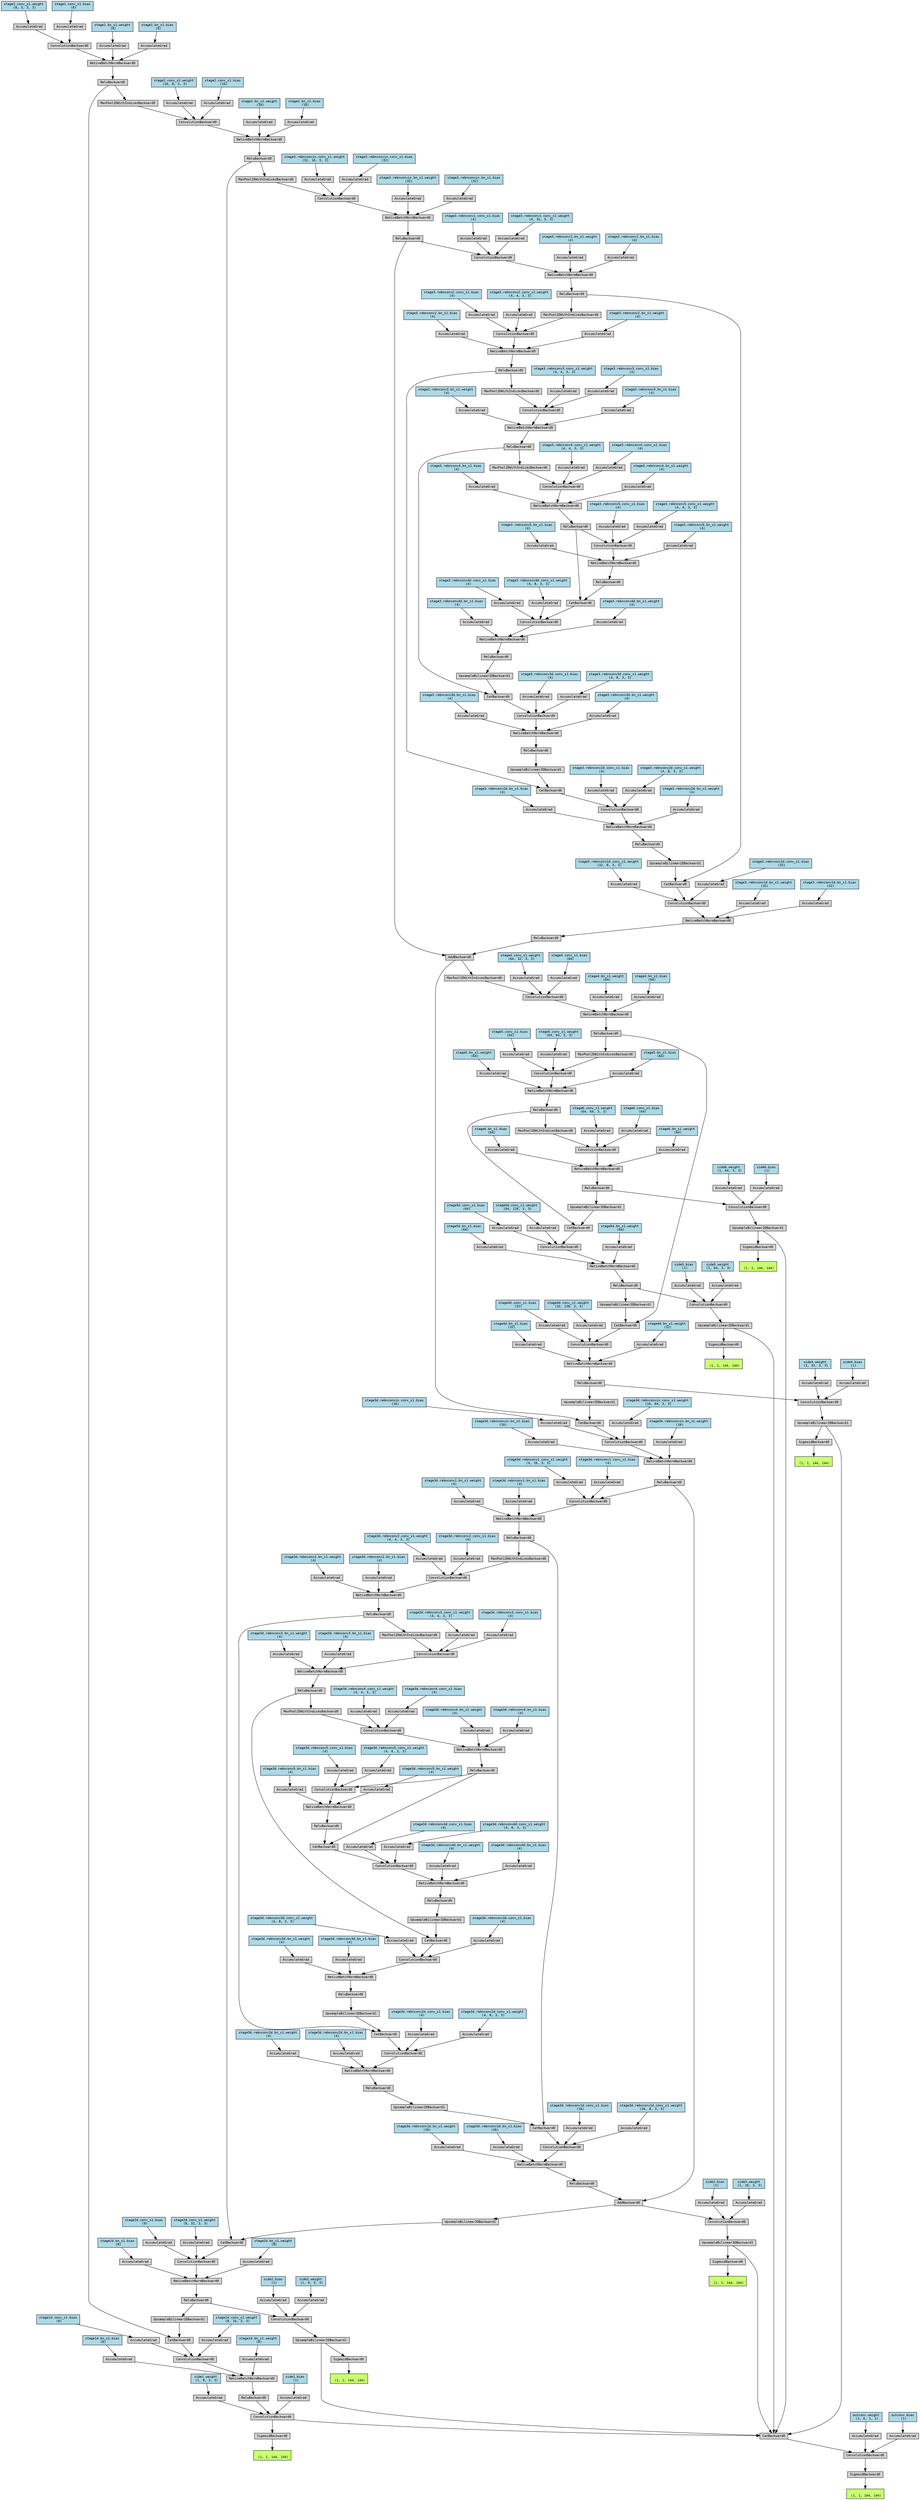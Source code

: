 digraph {
	graph [size="126.14999999999999,126.14999999999999"]
	node [align=left fontname=monospace fontsize=10 height=0.2 ranksep=0.1 shape=box style=filled]
	2199468539240 [label="
 (1, 1, 144, 144)" fillcolor=darkolivegreen1]
	2199467843992 [label=SigmoidBackward0]
	2199469041760 -> 2199467843992
	2199469041760 [label=ConvolutionBackward0]
	2199469042544 -> 2199469041760
	2199469042544 [label=CatBackward0]
	2199469043608 -> 2199469042544
	2199469043608 [label=ConvolutionBackward0]
	2199468603320 -> 2199469043608
	2199468603320 [label=ReluBackward0]
	2199468471800 -> 2199468603320
	2199468471800 [label=NativeBatchNormBackward0]
	2199468482344 -> 2199468471800
	2199468482344 [label=ConvolutionBackward0]
	2199468481224 -> 2199468482344
	2199468481224 [label=CatBackward0]
	2199468479488 -> 2199468481224
	2199468479488 [label=UpsampleBilinear2DBackward1]
	2199468478648 -> 2199468479488
	2199468478648 [label=ReluBackward0]
	2199468480328 -> 2199468478648
	2199468480328 [label=NativeBatchNormBackward0]
	2199468479432 -> 2199468480328
	2199468479432 [label=ConvolutionBackward0]
	2199468479096 -> 2199468479432
	2199468479096 [label=CatBackward0]
	2199468478928 -> 2199468479096
	2199468478928 [label=UpsampleBilinear2DBackward1]
	2199468479880 -> 2199468478928
	2199468479880 [label=AddBackward0]
	2199468479040 -> 2199468479880
	2199468479040 [label=ReluBackward0]
	2199429638072 -> 2199468479040
	2199429638072 [label=NativeBatchNormBackward0]
	2199429637400 -> 2199429638072
	2199429637400 [label=ConvolutionBackward0]
	2199429639920 -> 2199429637400
	2199429639920 [label=CatBackward0]
	2199429636728 -> 2199429639920
	2199429636728 [label=UpsampleBilinear2DBackward1]
	2199429636392 -> 2199429636728
	2199429636392 [label=ReluBackward0]
	2199429536792 -> 2199429636392
	2199429536792 [label=NativeBatchNormBackward0]
	2199429535952 -> 2199429536792
	2199429535952 [label=ConvolutionBackward0]
	2199429536232 -> 2199429535952
	2199429536232 [label=CatBackward0]
	2199429534160 -> 2199429536232
	2199429534160 [label=UpsampleBilinear2DBackward1]
	2199429501224 -> 2199429534160
	2199429501224 [label=ReluBackward0]
	2199429504248 -> 2199429501224
	2199429504248 [label=NativeBatchNormBackward0]
	2199429504080 -> 2199429504248
	2199429504080 [label=ConvolutionBackward0]
	2199429503688 -> 2199429504080
	2199429503688 [label=CatBackward0]
	2199429502792 -> 2199429503688
	2199429502792 [label=UpsampleBilinear2DBackward1]
	2199429502064 -> 2199429502792
	2199429502064 [label=ReluBackward0]
	2199429501056 -> 2199429502064
	2199429501056 [label=NativeBatchNormBackward0]
	2199429598232 -> 2199429501056
	2199429598232 [label=ConvolutionBackward0]
	2199429597448 -> 2199429598232
	2199429597448 [label=CatBackward0]
	2199429596552 -> 2199429597448
	2199429596552 [label=ReluBackward0]
	2199429595656 -> 2199429596552
	2199429595656 [label=NativeBatchNormBackward0]
	2199429561760 -> 2199429595656
	2199429561760 [label=ConvolutionBackward0]
	2199429596328 -> 2199429561760
	2199429596328 [label=ReluBackward0]
	2199429560360 -> 2199429596328
	2199429560360 [label=NativeBatchNormBackward0]
	2199429559912 -> 2199429560360
	2199429559912 [label=ConvolutionBackward0]
	2199429558792 -> 2199429559912
	2199429558792 [label=MaxPool2DWithIndicesBackward0]
	2199429502680 -> 2199429558792
	2199429502680 [label=ReluBackward0]
	2199429617928 -> 2199429502680
	2199429617928 [label=NativeBatchNormBackward0]
	2199429615800 -> 2199429617928
	2199429615800 [label=ConvolutionBackward0]
	2199429619608 -> 2199429615800
	2199429619608 [label=MaxPool2DWithIndicesBackward0]
	2199429503408 -> 2199429619608
	2199429503408 [label=ReluBackward0]
	2199429619160 -> 2199429503408
	2199429619160 [label=NativeBatchNormBackward0]
	2199429616976 -> 2199429619160
	2199429616976 [label=ConvolutionBackward0]
	2199429615968 -> 2199429616976
	2199429615968 [label=MaxPool2DWithIndicesBackward0]
	2199429637624 -> 2199429615968
	2199429637624 [label=ReluBackward0]
	2199467832656 -> 2199429637624
	2199467832656 [label=NativeBatchNormBackward0]
	2199467833272 -> 2199467832656
	2199467833272 [label=ConvolutionBackward0]
	2199429639808 -> 2199467833272
	2199429639808 [label=ReluBackward0]
	2199467832432 -> 2199429639808
	2199467832432 [label=NativeBatchNormBackward0]
	2199467833160 -> 2199467832432
	2199467833160 [label=ConvolutionBackward0]
	2199467835064 -> 2199467833160
	2199467835064 [label=CatBackward0]
	2199467833608 -> 2199467835064
	2199467833608 [label=UpsampleBilinear2DBackward1]
	2199467834952 -> 2199467833608
	2199467834952 [label=ReluBackward0]
	2199467834784 -> 2199467834952
	2199467834784 [label=NativeBatchNormBackward0]
	2199467834560 -> 2199467834784
	2199467834560 [label=ConvolutionBackward0]
	2199467834336 -> 2199467834560
	2199467834336 [label=CatBackward0]
	2199467834168 -> 2199467834336
	2199467834168 [label=UpsampleBilinear2DBackward1]
	2199467833832 -> 2199467834168
	2199467833832 [label=ReluBackward0]
	2199467833664 -> 2199467833832
	2199467833664 [label=NativeBatchNormBackward0]
	2199467833440 -> 2199467833664
	2199467833440 [label=ConvolutionBackward0]
	2199467833216 -> 2199467833440
	2199467833216 [label=CatBackward0]
	2199467833048 -> 2199467833216
	2199467833048 [label=UpsampleBilinear2DBackward1]
	2199467832712 -> 2199467833048
	2199467832712 [label=ReluBackward0]
	2199467832544 -> 2199467832712
	2199467832544 [label=NativeBatchNormBackward0]
	2199467832320 -> 2199467832544
	2199467832320 [label=ConvolutionBackward0]
	2199467832208 -> 2199467832320
	2199467832208 [label=MaxPool2DWithIndicesBackward0]
	2199467832936 -> 2199467832208
	2199467832936 [label=ReluBackward0]
	2199467832040 -> 2199467832936
	2199467832040 [label=NativeBatchNormBackward0]
	2199467831928 -> 2199467832040
	2199467831928 [label=ConvolutionBackward0]
	2199467831816 -> 2199467831928
	2199467831816 [label=MaxPool2DWithIndicesBackward0]
	2199467834056 -> 2199467831816
	2199467834056 [label=ReluBackward0]
	2199467831648 -> 2199467834056
	2199467831648 [label=NativeBatchNormBackward0]
	2199467831536 -> 2199467831648
	2199467831536 [label=ConvolutionBackward0]
	2199467831424 -> 2199467831536
	2199467831424 [label=MaxPool2DWithIndicesBackward0]
	2199467832992 -> 2199467831424
	2199467832992 [label=AddBackward0]
	2199467425464 -> 2199467832992
	2199467425464 [label=ReluBackward0]
	2199467423616 -> 2199467425464
	2199467423616 [label=NativeBatchNormBackward0]
	2199468471408 -> 2199467423616
	2199468471408 [label=ConvolutionBackward0]
	2199468604496 -> 2199468471408
	2199468604496 [label=CatBackward0]
	2199468603880 -> 2199468604496
	2199468603880 [label=UpsampleBilinear2DBackward1]
	2199468602760 -> 2199468603880
	2199468602760 [label=ReluBackward0]
	2199468601920 -> 2199468602760
	2199468601920 [label=NativeBatchNormBackward0]
	2199468601416 -> 2199468601920
	2199468601416 [label=ConvolutionBackward0]
	2199429639360 -> 2199468601416
	2199429639360 [label=CatBackward0]
	2199429638744 -> 2199429639360
	2199429638744 [label=UpsampleBilinear2DBackward1]
	2199429637568 -> 2199429638744
	2199429637568 [label=ReluBackward0]
	2199429637344 -> 2199429637568
	2199429637344 [label=NativeBatchNormBackward0]
	2199429636896 -> 2199429637344
	2199429636896 [label=ConvolutionBackward0]
	2199429636336 -> 2199429636896
	2199429636336 [label=CatBackward0]
	2199429536624 -> 2199429636336
	2199429536624 [label=UpsampleBilinear2DBackward1]
	2199429534888 -> 2199429536624
	2199429534888 [label=ReluBackward0]
	2199429504864 -> 2199429534888
	2199429504864 [label=NativeBatchNormBackward0]
	2199429504584 -> 2199429504864
	2199429504584 [label=ConvolutionBackward0]
	2199429504360 -> 2199429504584
	2199429504360 [label=CatBackward0]
	2199429503968 -> 2199429504360
	2199429503968 [label=ReluBackward0]
	2199429503520 -> 2199429503968
	2199429503520 [label=NativeBatchNormBackward0]
	2199429502736 -> 2199429503520
	2199429502736 [label=ConvolutionBackward0]
	2199429503800 -> 2199429502736
	2199429503800 [label=ReluBackward0]
	2199429502176 -> 2199429503800
	2199429502176 [label=NativeBatchNormBackward0]
	2199429501504 -> 2199429502176
	2199429501504 [label=ConvolutionBackward0]
	2199429501112 -> 2199429501504
	2199429501112 [label=MaxPool2DWithIndicesBackward0]
	2199429536120 -> 2199429501112
	2199429536120 [label=ReluBackward0]
	2199429598064 -> 2199429536120
	2199429598064 [label=NativeBatchNormBackward0]
	2199429597616 -> 2199429598064
	2199429597616 [label=ConvolutionBackward0]
	2199429596832 -> 2199429597616
	2199429596832 [label=MaxPool2DWithIndicesBackward0]
	2199429638352 -> 2199429596832
	2199429638352 [label=ReluBackward0]
	2199429595600 -> 2199429638352
	2199429595600 [label=NativeBatchNormBackward0]
	2199468592376 -> 2199429595600
	2199468592376 [label=ConvolutionBackward0]
	2199468592936 -> 2199468592376
	2199468592936 [label=MaxPool2DWithIndicesBackward0]
	2199468603544 -> 2199468592936
	2199468603544 [label=ReluBackward0]
	2199468592432 -> 2199468603544
	2199468592432 [label=NativeBatchNormBackward0]
	2199468591760 -> 2199468592432
	2199468591760 [label=ConvolutionBackward0]
	2199467424456 -> 2199468591760
	2199467424456 [label=ReluBackward0]
	2199468591424 -> 2199467424456
	2199468591424 [label=NativeBatchNormBackward0]
	2199468591032 -> 2199468591424
	2199468591032 [label=ConvolutionBackward0]
	2199468590808 -> 2199468591032
	2199468590808 [label=MaxPool2DWithIndicesBackward0]
	2199468481784 -> 2199468590808
	2199468481784 [label=ReluBackward0]
	2199468590360 -> 2199468481784
	2199468590360 [label=NativeBatchNormBackward0]
	2199468590080 -> 2199468590360
	2199468590080 [label=ConvolutionBackward0]
	2199468589576 -> 2199468590080
	2199468589576 [label=MaxPool2DWithIndicesBackward0]
	2199468480384 -> 2199468589576
	2199468480384 [label=ReluBackward0]
	2199429561648 -> 2199468480384
	2199429561648 [label=NativeBatchNormBackward0]
	2199429560528 -> 2199429561648
	2199429560528 [label=ConvolutionBackward0]
	2199468601528 -> 2199429560528
	2199428837032 [label="stage1.conv_s1.weight
 (8, 3, 3, 3)" fillcolor=lightblue]
	2199428837032 -> 2199468601528
	2199468601528 [label=AccumulateGrad]
	2199468605392 -> 2199429560528
	2199428837112 [label="stage1.conv_s1.bias
 (8)" fillcolor=lightblue]
	2199428837112 -> 2199468605392
	2199468605392 [label=AccumulateGrad]
	2199468601976 -> 2199429561648
	2199428837192 [label="stage1.bn_s1.weight
 (8)" fillcolor=lightblue]
	2199428837192 -> 2199468601976
	2199468601976 [label=AccumulateGrad]
	2199468601752 -> 2199429561648
	2199428837272 [label="stage1.bn_s1.bias
 (8)" fillcolor=lightblue]
	2199428837272 -> 2199468601752
	2199468601752 [label=AccumulateGrad]
	2199468603096 -> 2199468590080
	2199428850136 [label="stage2.conv_s1.weight
 (16, 8, 3, 3)" fillcolor=lightblue]
	2199428850136 -> 2199468603096
	2199468603096 [label=AccumulateGrad]
	2199468603040 -> 2199468590080
	2199428850216 [label="stage2.conv_s1.bias
 (16)" fillcolor=lightblue]
	2199428850216 -> 2199468603040
	2199468603040 [label=AccumulateGrad]
	2199468603488 -> 2199468590360
	2199428850296 [label="stage2.bn_s1.weight
 (16)" fillcolor=lightblue]
	2199428850296 -> 2199468603488
	2199468603488 [label=AccumulateGrad]
	2199468603432 -> 2199468590360
	2199428850376 [label="stage2.bn_s1.bias
 (16)" fillcolor=lightblue]
	2199428850376 -> 2199468603432
	2199468603432 [label=AccumulateGrad]
	2199468604552 -> 2199468591032
	2199428850776 [label="stage3.rebnconvin.conv_s1.weight
 (32, 16, 3, 3)" fillcolor=lightblue]
	2199428850776 -> 2199468604552
	2199468604552 [label=AccumulateGrad]
	2199468604440 -> 2199468591032
	2199428850856 [label="stage3.rebnconvin.conv_s1.bias
 (32)" fillcolor=lightblue]
	2199428850856 -> 2199468604440
	2199468604440 [label=AccumulateGrad]
	2199468605056 -> 2199468591424
	2199428850936 [label="stage3.rebnconvin.bn_s1.weight
 (32)" fillcolor=lightblue]
	2199428850936 -> 2199468605056
	2199468605056 [label=AccumulateGrad]
	2199468604832 -> 2199468591424
	2199428851016 [label="stage3.rebnconvin.bn_s1.bias
 (32)" fillcolor=lightblue]
	2199428851016 -> 2199468604832
	2199468604832 [label=AccumulateGrad]
	2199468602816 -> 2199468591760
	2199428851416 [label="stage3.rebnconv1.conv_s1.weight
 (4, 32, 3, 3)" fillcolor=lightblue]
	2199428851416 -> 2199468602816
	2199468602816 [label=AccumulateGrad]
	2199468602032 -> 2199468591760
	2199428851496 [label="stage3.rebnconv1.conv_s1.bias
 (4)" fillcolor=lightblue]
	2199428851496 -> 2199468602032
	2199468602032 [label=AccumulateGrad]
	2199468473144 -> 2199468592432
	2199428851576 [label="stage3.rebnconv1.bn_s1.weight
 (4)" fillcolor=lightblue]
	2199428851576 -> 2199468473144
	2199468473144 [label=AccumulateGrad]
	2199468472640 -> 2199468592432
	2199428851656 [label="stage3.rebnconv1.bn_s1.bias
 (4)" fillcolor=lightblue]
	2199428851656 -> 2199468472640
	2199468472640 [label=AccumulateGrad]
	2199468471128 -> 2199468592376
	2199428852056 [label="stage3.rebnconv2.conv_s1.weight
 (4, 4, 3, 3)" fillcolor=lightblue]
	2199428852056 -> 2199468471128
	2199468471128 [label=AccumulateGrad]
	2199468471016 -> 2199468592376
	2199428852136 [label="stage3.rebnconv2.conv_s1.bias
 (4)" fillcolor=lightblue]
	2199428852136 -> 2199468471016
	2199468471016 [label=AccumulateGrad]
	2199468471856 -> 2199429595600
	2199428852216 [label="stage3.rebnconv2.bn_s1.weight
 (4)" fillcolor=lightblue]
	2199428852216 -> 2199468471856
	2199468471856 [label=AccumulateGrad]
	2199468471632 -> 2199429595600
	2199428852296 [label="stage3.rebnconv2.bn_s1.bias
 (4)" fillcolor=lightblue]
	2199428852296 -> 2199468471632
	2199468471632 [label=AccumulateGrad]
	2199468472808 -> 2199429597616
	2199428852696 [label="stage3.rebnconv3.conv_s1.weight
 (4, 4, 3, 3)" fillcolor=lightblue]
	2199428852696 -> 2199468472808
	2199468472808 [label=AccumulateGrad]
	2199468472752 -> 2199429597616
	2199428852776 [label="stage3.rebnconv3.conv_s1.bias
 (4)" fillcolor=lightblue]
	2199428852776 -> 2199468472752
	2199468472752 [label=AccumulateGrad]
	2199468473368 -> 2199429598064
	2199428852856 [label="stage3.rebnconv3.bn_s1.weight
 (4)" fillcolor=lightblue]
	2199428852856 -> 2199468473368
	2199468473368 [label=AccumulateGrad]
	2199468473256 -> 2199429598064
	2199428852936 [label="stage3.rebnconv3.bn_s1.bias
 (4)" fillcolor=lightblue]
	2199428852936 -> 2199468473256
	2199468473256 [label=AccumulateGrad]
	2199429616808 -> 2199429501504
	2199428853336 [label="stage3.rebnconv4.conv_s1.weight
 (4, 4, 3, 3)" fillcolor=lightblue]
	2199428853336 -> 2199429616808
	2199429616808 [label=AccumulateGrad]
	2199429616696 -> 2199429501504
	2199428853416 [label="stage3.rebnconv4.conv_s1.bias
 (4)" fillcolor=lightblue]
	2199428853416 -> 2199429616696
	2199429616696 [label=AccumulateGrad]
	2199429617368 -> 2199429502176
	2199428853496 [label="stage3.rebnconv4.bn_s1.weight
 (4)" fillcolor=lightblue]
	2199428853496 -> 2199429617368
	2199429617368 [label=AccumulateGrad]
	2199429617256 -> 2199429502176
	2199428853576 [label="stage3.rebnconv4.bn_s1.bias
 (4)" fillcolor=lightblue]
	2199428853576 -> 2199429617256
	2199429617256 [label=AccumulateGrad]
	2199429617984 -> 2199429502736
	2199428981048 [label="stage3.rebnconv5.conv_s1.weight
 (4, 4, 3, 3)" fillcolor=lightblue]
	2199428981048 -> 2199429617984
	2199429617984 [label=AccumulateGrad]
	2199429617872 -> 2199429502736
	2199428981128 [label="stage3.rebnconv5.conv_s1.bias
 (4)" fillcolor=lightblue]
	2199428981128 -> 2199429617872
	2199429617872 [label=AccumulateGrad]
	2199429618432 -> 2199429503520
	2199428981208 [label="stage3.rebnconv5.bn_s1.weight
 (4)" fillcolor=lightblue]
	2199428981208 -> 2199429618432
	2199429618432 [label=AccumulateGrad]
	2199429618264 -> 2199429503520
	2199428981288 [label="stage3.rebnconv5.bn_s1.bias
 (4)" fillcolor=lightblue]
	2199428981288 -> 2199429618264
	2199429618264 [label=AccumulateGrad]
	2199429503800 -> 2199429504360
	2199429619440 -> 2199429504584
	2199428981688 [label="stage3.rebnconv4d.conv_s1.weight
 (4, 8, 3, 3)" fillcolor=lightblue]
	2199428981688 -> 2199429619440
	2199429619440 [label=AccumulateGrad]
	2199429619328 -> 2199429504584
	2199428981768 [label="stage3.rebnconv4d.conv_s1.bias
 (4)" fillcolor=lightblue]
	2199428981768 -> 2199429619328
	2199429619328 [label=AccumulateGrad]
	2199429598568 -> 2199429504864
	2199428981848 [label="stage3.rebnconv4d.bn_s1.weight
 (4)" fillcolor=lightblue]
	2199428981848 -> 2199429598568
	2199429598568 [label=AccumulateGrad]
	2199429598848 -> 2199429504864
	2199428981928 [label="stage3.rebnconv4d.bn_s1.bias
 (4)" fillcolor=lightblue]
	2199428981928 -> 2199429598848
	2199429598848 [label=AccumulateGrad]
	2199429536120 -> 2199429636336
	2199429595824 -> 2199429636896
	2199428982328 [label="stage3.rebnconv3d.conv_s1.weight
 (4, 8, 3, 3)" fillcolor=lightblue]
	2199428982328 -> 2199429595824
	2199429595824 [label=AccumulateGrad]
	2199429595992 -> 2199429636896
	2199428982408 [label="stage3.rebnconv3d.conv_s1.bias
 (4)" fillcolor=lightblue]
	2199428982408 -> 2199429595992
	2199429595992 [label=AccumulateGrad]
	2199429595432 -> 2199429637344
	2199428982488 [label="stage3.rebnconv3d.bn_s1.weight
 (4)" fillcolor=lightblue]
	2199428982488 -> 2199429595432
	2199429595432 [label=AccumulateGrad]
	2199429595320 -> 2199429637344
	2199428982568 [label="stage3.rebnconv3d.bn_s1.bias
 (4)" fillcolor=lightblue]
	2199428982568 -> 2199429595320
	2199429595320 [label=AccumulateGrad]
	2199429638352 -> 2199429639360
	2199429596776 -> 2199468601416
	2199428982968 [label="stage3.rebnconv2d.conv_s1.weight
 (4, 8, 3, 3)" fillcolor=lightblue]
	2199428982968 -> 2199429596776
	2199429596776 [label=AccumulateGrad]
	2199429596608 -> 2199468601416
	2199428983048 [label="stage3.rebnconv2d.conv_s1.bias
 (4)" fillcolor=lightblue]
	2199428983048 -> 2199429596608
	2199429596608 [label=AccumulateGrad]
	2199429597336 -> 2199468601920
	2199428983128 [label="stage3.rebnconv2d.bn_s1.weight
 (4)" fillcolor=lightblue]
	2199428983128 -> 2199429597336
	2199429597336 [label=AccumulateGrad]
	2199429597168 -> 2199468601920
	2199428983208 [label="stage3.rebnconv2d.bn_s1.bias
 (4)" fillcolor=lightblue]
	2199428983208 -> 2199429597168
	2199429597168 [label=AccumulateGrad]
	2199468603544 -> 2199468604496
	2199429598624 -> 2199468471408
	2199428983608 [label="stage3.rebnconv1d.conv_s1.weight
 (32, 8, 3, 3)" fillcolor=lightblue]
	2199428983608 -> 2199429598624
	2199429598624 [label=AccumulateGrad]
	2199429598512 -> 2199468471408
	2199428983688 [label="stage3.rebnconv1d.conv_s1.bias
 (32)" fillcolor=lightblue]
	2199428983688 -> 2199429598512
	2199429598512 [label=AccumulateGrad]
	2199429599184 -> 2199467423616
	2199428983768 [label="stage3.rebnconv1d.bn_s1.weight
 (32)" fillcolor=lightblue]
	2199428983768 -> 2199429599184
	2199429599184 [label=AccumulateGrad]
	2199429599072 -> 2199467423616
	2199428983848 [label="stage3.rebnconv1d.bn_s1.bias
 (32)" fillcolor=lightblue]
	2199428983848 -> 2199429599072
	2199429599072 [label=AccumulateGrad]
	2199467424456 -> 2199467832992
	2199429568160 -> 2199467831536
	2199428984248 [label="stage4.conv_s1.weight
 (64, 32, 3, 3)" fillcolor=lightblue]
	2199428984248 -> 2199429568160
	2199429568160 [label=AccumulateGrad]
	2199429568440 -> 2199467831536
	2199428984328 [label="stage4.conv_s1.bias
 (64)" fillcolor=lightblue]
	2199428984328 -> 2199429568440
	2199429568440 [label=AccumulateGrad]
	2199429567264 -> 2199467831648
	2199428984408 [label="stage4.bn_s1.weight
 (64)" fillcolor=lightblue]
	2199428984408 -> 2199429567264
	2199429567264 [label=AccumulateGrad]
	2199429567544 -> 2199467831648
	2199428984488 [label="stage4.bn_s1.bias
 (64)" fillcolor=lightblue]
	2199428984488 -> 2199429567544
	2199429567544 [label=AccumulateGrad]
	2199429567208 -> 2199467831928
	2199429103768 [label="stage5.conv_s1.weight
 (64, 64, 3, 3)" fillcolor=lightblue]
	2199429103768 -> 2199429567208
	2199429567208 [label=AccumulateGrad]
	2199429567040 -> 2199467831928
	2199429103848 [label="stage5.conv_s1.bias
 (64)" fillcolor=lightblue]
	2199429103848 -> 2199429567040
	2199429567040 [label=AccumulateGrad]
	2199429567656 -> 2199467832040
	2199429103928 [label="stage5.bn_s1.weight
 (64)" fillcolor=lightblue]
	2199429103928 -> 2199429567656
	2199429567656 [label=AccumulateGrad]
	2199429567600 -> 2199467832040
	2199429104008 [label="stage5.bn_s1.bias
 (64)" fillcolor=lightblue]
	2199429104008 -> 2199429567600
	2199429567600 [label=AccumulateGrad]
	2199429568496 -> 2199467832320
	2199429104408 [label="stage6.conv_s1.weight
 (64, 64, 3, 3)" fillcolor=lightblue]
	2199429104408 -> 2199429568496
	2199429568496 [label=AccumulateGrad]
	2199429568384 -> 2199467832320
	2199429104488 [label="stage6.conv_s1.bias
 (64)" fillcolor=lightblue]
	2199429104488 -> 2199429568384
	2199429568384 [label=AccumulateGrad]
	2199429569056 -> 2199467832544
	2199429104568 [label="stage6.bn_s1.weight
 (64)" fillcolor=lightblue]
	2199429104568 -> 2199429569056
	2199429569056 [label=AccumulateGrad]
	2199429568944 -> 2199467832544
	2199429104648 [label="stage6.bn_s1.bias
 (64)" fillcolor=lightblue]
	2199429104648 -> 2199429568944
	2199429568944 [label=AccumulateGrad]
	2199467832936 -> 2199467833216
	2199429570400 -> 2199467833440
	2199429105048 [label="stage5d.conv_s1.weight
 (64, 128, 3, 3)" fillcolor=lightblue]
	2199429105048 -> 2199429570400
	2199429570400 [label=AccumulateGrad]
	2199429570232 -> 2199467833440
	2199429105128 [label="stage5d.conv_s1.bias
 (64)" fillcolor=lightblue]
	2199429105128 -> 2199429570232
	2199429570232 [label=AccumulateGrad]
	2199429561816 -> 2199467833664
	2199429105208 [label="stage5d.bn_s1.weight
 (64)" fillcolor=lightblue]
	2199429105208 -> 2199429561816
	2199429561816 [label=AccumulateGrad]
	2199429561984 -> 2199467833664
	2199429105288 [label="stage5d.bn_s1.bias
 (64)" fillcolor=lightblue]
	2199429105288 -> 2199429561984
	2199429561984 [label=AccumulateGrad]
	2199467834056 -> 2199467834336
	2199429559072 -> 2199467834560
	2199429105688 [label="stage4d.conv_s1.weight
 (32, 128, 3, 3)" fillcolor=lightblue]
	2199429105688 -> 2199429559072
	2199429559072 [label=AccumulateGrad]
	2199429559352 -> 2199467834560
	2199429105768 [label="stage4d.conv_s1.bias
 (32)" fillcolor=lightblue]
	2199429105768 -> 2199429559352
	2199429559352 [label=AccumulateGrad]
	2199429558456 -> 2199467834784
	2199429105848 [label="stage4d.bn_s1.weight
 (32)" fillcolor=lightblue]
	2199429105848 -> 2199429558456
	2199429558456 [label=AccumulateGrad]
	2199429558344 -> 2199467834784
	2199429105928 [label="stage4d.bn_s1.bias
 (32)" fillcolor=lightblue]
	2199429105928 -> 2199429558344
	2199429558344 [label=AccumulateGrad]
	2199467832992 -> 2199467835064
	2199429559856 -> 2199467833160
	2199429106328 [label="stage3d.rebnconvin.conv_s1.weight
 (16, 64, 3, 3)" fillcolor=lightblue]
	2199429106328 -> 2199429559856
	2199429559856 [label=AccumulateGrad]
	2199429559744 -> 2199467833160
	2199429106408 [label="stage3d.rebnconvin.conv_s1.bias
 (16)" fillcolor=lightblue]
	2199429106408 -> 2199429559744
	2199429559744 [label=AccumulateGrad]
	2199429560136 -> 2199467832432
	2199429106488 [label="stage3d.rebnconvin.bn_s1.weight
 (16)" fillcolor=lightblue]
	2199429106488 -> 2199429560136
	2199429560136 [label=AccumulateGrad]
	2199429560192 -> 2199467832432
	2199429106568 [label="stage3d.rebnconvin.bn_s1.bias
 (16)" fillcolor=lightblue]
	2199429106568 -> 2199429560192
	2199429560192 [label=AccumulateGrad]
	2199429561032 -> 2199467833272
	2199429106968 [label="stage3d.rebnconv1.conv_s1.weight
 (4, 16, 3, 3)" fillcolor=lightblue]
	2199429106968 -> 2199429561032
	2199429561032 [label=AccumulateGrad]
	2199429560864 -> 2199467833272
	2199429107048 [label="stage3d.rebnconv1.conv_s1.bias
 (4)" fillcolor=lightblue]
	2199429107048 -> 2199429560864
	2199429560864 [label=AccumulateGrad]
	2199429561424 -> 2199467832656
	2199429107128 [label="stage3d.rebnconv1.bn_s1.weight
 (4)" fillcolor=lightblue]
	2199429107128 -> 2199429561424
	2199429561424 [label=AccumulateGrad]
	2199429561312 -> 2199467832656
	2199429107208 [label="stage3d.rebnconv1.bn_s1.bias
 (4)" fillcolor=lightblue]
	2199429107208 -> 2199429561312
	2199429561312 [label=AccumulateGrad]
	2199429562208 -> 2199429616976
	2199429107608 [label="stage3d.rebnconv2.conv_s1.weight
 (4, 4, 3, 3)" fillcolor=lightblue]
	2199429107608 -> 2199429562208
	2199429562208 [label=AccumulateGrad]
	2199429562040 -> 2199429616976
	2199429218376 [label="stage3d.rebnconv2.conv_s1.bias
 (4)" fillcolor=lightblue]
	2199429218376 -> 2199429562040
	2199429562040 [label=AccumulateGrad]
	2199429537072 -> 2199429619160
	2199429218456 [label="stage3d.rebnconv2.bn_s1.weight
 (4)" fillcolor=lightblue]
	2199429218456 -> 2199429537072
	2199429537072 [label=AccumulateGrad]
	2199429537352 -> 2199429619160
	2199429218536 [label="stage3d.rebnconv2.bn_s1.bias
 (4)" fillcolor=lightblue]
	2199429218536 -> 2199429537352
	2199429537352 [label=AccumulateGrad]
	2199429535336 -> 2199429615800
	2199429218936 [label="stage3d.rebnconv3.conv_s1.weight
 (4, 4, 3, 3)" fillcolor=lightblue]
	2199429218936 -> 2199429535336
	2199429535336 [label=AccumulateGrad]
	2199429535616 -> 2199429615800
	2199429219016 [label="stage3d.rebnconv3.conv_s1.bias
 (4)" fillcolor=lightblue]
	2199429219016 -> 2199429535616
	2199429535616 [label=AccumulateGrad]
	2199429534328 -> 2199429617928
	2199429219096 [label="stage3d.rebnconv3.bn_s1.weight
 (4)" fillcolor=lightblue]
	2199429219096 -> 2199429534328
	2199429534328 [label=AccumulateGrad]
	2199429534496 -> 2199429617928
	2199429219176 [label="stage3d.rebnconv3.bn_s1.bias
 (4)" fillcolor=lightblue]
	2199429219176 -> 2199429534496
	2199429534496 [label=AccumulateGrad]
	2199429534216 -> 2199429559912
	2199429219576 [label="stage3d.rebnconv4.conv_s1.weight
 (4, 4, 3, 3)" fillcolor=lightblue]
	2199429219576 -> 2199429534216
	2199429534216 [label=AccumulateGrad]
	2199429534272 -> 2199429559912
	2199429219656 [label="stage3d.rebnconv4.conv_s1.bias
 (4)" fillcolor=lightblue]
	2199429219656 -> 2199429534272
	2199429534272 [label=AccumulateGrad]
	2199429534720 -> 2199429560360
	2199429219736 [label="stage3d.rebnconv4.bn_s1.weight
 (4)" fillcolor=lightblue]
	2199429219736 -> 2199429534720
	2199429534720 [label=AccumulateGrad]
	2199429534608 -> 2199429560360
	2199429219816 [label="stage3d.rebnconv4.bn_s1.bias
 (4)" fillcolor=lightblue]
	2199429219816 -> 2199429534608
	2199429534608 [label=AccumulateGrad]
	2199429535560 -> 2199429561760
	2199429220216 [label="stage3d.rebnconv5.conv_s1.weight
 (4, 4, 3, 3)" fillcolor=lightblue]
	2199429220216 -> 2199429535560
	2199429535560 [label=AccumulateGrad]
	2199429535448 -> 2199429561760
	2199429220296 [label="stage3d.rebnconv5.conv_s1.bias
 (4)" fillcolor=lightblue]
	2199429220296 -> 2199429535448
	2199429535448 [label=AccumulateGrad]
	2199429536008 -> 2199429595656
	2199429220376 [label="stage3d.rebnconv5.bn_s1.weight
 (4)" fillcolor=lightblue]
	2199429220376 -> 2199429536008
	2199429536008 [label=AccumulateGrad]
	2199429535840 -> 2199429595656
	2199429220456 [label="stage3d.rebnconv5.bn_s1.bias
 (4)" fillcolor=lightblue]
	2199429220456 -> 2199429535840
	2199429535840 [label=AccumulateGrad]
	2199429596328 -> 2199429597448
	2199429537016 -> 2199429598232
	2199429220856 [label="stage3d.rebnconv4d.conv_s1.weight
 (4, 8, 3, 3)" fillcolor=lightblue]
	2199429220856 -> 2199429537016
	2199429537016 [label=AccumulateGrad]
	2199429536904 -> 2199429598232
	2199429220936 [label="stage3d.rebnconv4d.conv_s1.bias
 (4)" fillcolor=lightblue]
	2199429220936 -> 2199429536904
	2199429536904 [label=AccumulateGrad]
	2199429537576 -> 2199429501056
	2199429221016 [label="stage3d.rebnconv4d.bn_s1.weight
 (4)" fillcolor=lightblue]
	2199429221016 -> 2199429537576
	2199429537576 [label=AccumulateGrad]
	2199429537464 -> 2199429501056
	2199429221096 [label="stage3d.rebnconv4d.bn_s1.bias
 (4)" fillcolor=lightblue]
	2199429221096 -> 2199429537464
	2199429537464 [label=AccumulateGrad]
	2199429502680 -> 2199429503688
	2199429523328 -> 2199429504080
	2199429221496 [label="stage3d.rebnconv3d.conv_s1.weight
 (4, 8, 3, 3)" fillcolor=lightblue]
	2199429221496 -> 2199429523328
	2199429523328 [label=AccumulateGrad]
	2199429523608 -> 2199429504080
	2199429221576 [label="stage3d.rebnconv3d.conv_s1.bias
 (4)" fillcolor=lightblue]
	2199429221576 -> 2199429523608
	2199429523608 [label=AccumulateGrad]
	2199429522432 -> 2199429504248
	2199429221656 [label="stage3d.rebnconv3d.bn_s1.weight
 (4)" fillcolor=lightblue]
	2199429221656 -> 2199429522432
	2199429522432 [label=AccumulateGrad]
	2199429522600 -> 2199429504248
	2199429221736 [label="stage3d.rebnconv3d.bn_s1.bias
 (4)" fillcolor=lightblue]
	2199429221736 -> 2199429522600
	2199429522600 [label=AccumulateGrad]
	2199429503408 -> 2199429536232
	2199429522544 -> 2199429535952
	2199429222136 [label="stage3d.rebnconv2d.conv_s1.weight
 (4, 8, 3, 3)" fillcolor=lightblue]
	2199429222136 -> 2199429522544
	2199429522544 [label=AccumulateGrad]
	2199429522376 -> 2199429535952
	2199429222216 [label="stage3d.rebnconv2d.conv_s1.bias
 (4)" fillcolor=lightblue]
	2199429222216 -> 2199429522376
	2199429522376 [label=AccumulateGrad]
	2199429522880 -> 2199429536792
	2199429222296 [label="stage3d.rebnconv2d.bn_s1.weight
 (4)" fillcolor=lightblue]
	2199429222296 -> 2199429522880
	2199429522880 [label=AccumulateGrad]
	2199429522656 -> 2199429536792
	2199429328968 [label="stage3d.rebnconv2d.bn_s1.bias
 (4)" fillcolor=lightblue]
	2199429328968 -> 2199429522656
	2199429522656 [label=AccumulateGrad]
	2199429637624 -> 2199429639920
	2199429524224 -> 2199429637400
	2199429329368 [label="stage3d.rebnconv1d.conv_s1.weight
 (16, 8, 3, 3)" fillcolor=lightblue]
	2199429329368 -> 2199429524224
	2199429524224 [label=AccumulateGrad]
	2199429524280 -> 2199429637400
	2199429329448 [label="stage3d.rebnconv1d.conv_s1.bias
 (16)" fillcolor=lightblue]
	2199429329448 -> 2199429524280
	2199429524280 [label=AccumulateGrad]
	2199429524728 -> 2199429638072
	2199429329528 [label="stage3d.rebnconv1d.bn_s1.weight
 (16)" fillcolor=lightblue]
	2199429329528 -> 2199429524728
	2199429524728 [label=AccumulateGrad]
	2199429524616 -> 2199429638072
	2199429329608 [label="stage3d.rebnconv1d.bn_s1.bias
 (16)" fillcolor=lightblue]
	2199429329608 -> 2199429524616
	2199429524616 [label=AccumulateGrad]
	2199429639808 -> 2199468479880
	2199468481784 -> 2199468479096
	2199429502848 -> 2199468479432
	2199429330008 [label="stage2d.conv_s1.weight
 (8, 32, 3, 3)" fillcolor=lightblue]
	2199429330008 -> 2199429502848
	2199429502848 [label=AccumulateGrad]
	2199429503128 -> 2199468479432
	2199429330088 [label="stage2d.conv_s1.bias
 (8)" fillcolor=lightblue]
	2199429330088 -> 2199429503128
	2199429503128 [label=AccumulateGrad]
	2199429501952 -> 2199468480328
	2199429330168 [label="stage2d.bn_s1.weight
 (8)" fillcolor=lightblue]
	2199429330168 -> 2199429501952
	2199429501952 [label=AccumulateGrad]
	2199429502232 -> 2199468480328
	2199429330248 [label="stage2d.bn_s1.bias
 (8)" fillcolor=lightblue]
	2199429330248 -> 2199429502232
	2199429502232 [label=AccumulateGrad]
	2199468480384 -> 2199468481224
	2199429501896 -> 2199468482344
	2199429330648 [label="stage1d.conv_s1.weight
 (8, 16, 3, 3)" fillcolor=lightblue]
	2199429330648 -> 2199429501896
	2199429501896 [label=AccumulateGrad]
	2199429501784 -> 2199468482344
	2199429330728 [label="stage1d.conv_s1.bias
 (8)" fillcolor=lightblue]
	2199429330728 -> 2199429501784
	2199429501784 [label=AccumulateGrad]
	2199429502456 -> 2199468471800
	2199429330808 [label="stage1d.bn_s1.weight
 (8)" fillcolor=lightblue]
	2199429330808 -> 2199429502456
	2199429502456 [label=AccumulateGrad]
	2199429502344 -> 2199468471800
	2199429330888 [label="stage1d.bn_s1.bias
 (8)" fillcolor=lightblue]
	2199429330888 -> 2199429502344
	2199429502344 [label=AccumulateGrad]
	2199429503072 -> 2199469043608
	2199429331288 [label="side1.weight
 (1, 8, 3, 3)" fillcolor=lightblue]
	2199429331288 -> 2199429503072
	2199429503072 [label=AccumulateGrad]
	2199429502960 -> 2199469043608
	2199429331368 [label="side1.bias
 (1)" fillcolor=lightblue]
	2199429331368 -> 2199429502960
	2199429502960 [label=AccumulateGrad]
	2199468604216 -> 2199469042544
	2199468604216 [label=UpsampleBilinear2DBackward1]
	2199468470736 -> 2199468604216
	2199468470736 [label=ConvolutionBackward0]
	2199468478648 -> 2199468470736
	2199468472024 -> 2199468470736
	2199429331528 [label="side2.weight
 (1, 8, 3, 3)" fillcolor=lightblue]
	2199429331528 -> 2199468472024
	2199468472024 [label=AccumulateGrad]
	2199468474320 -> 2199468470736
	2199429331608 [label="side2.bias
 (1)" fillcolor=lightblue]
	2199429331608 -> 2199468474320
	2199468474320 [label=AccumulateGrad]
	2199468603656 -> 2199469042544
	2199468603656 [label=UpsampleBilinear2DBackward1]
	2199467834392 -> 2199468603656
	2199467834392 [label=ConvolutionBackward0]
	2199468479880 -> 2199467834392
	2199468473088 -> 2199467834392
	2199429331768 [label="side3.weight
 (1, 16, 3, 3)" fillcolor=lightblue]
	2199429331768 -> 2199468473088
	2199468473088 [label=AccumulateGrad]
	2199468473312 -> 2199467834392
	2199429331848 [label="side3.bias
 (1)" fillcolor=lightblue]
	2199429331848 -> 2199468473312
	2199468473312 [label=AccumulateGrad]
	2199468603264 -> 2199469042544
	2199468603264 [label=UpsampleBilinear2DBackward1]
	2199467834840 -> 2199468603264
	2199467834840 [label=ConvolutionBackward0]
	2199467834952 -> 2199467834840
	2199468471072 -> 2199467834840
	2199429332008 [label="side4.weight
 (1, 32, 3, 3)" fillcolor=lightblue]
	2199429332008 -> 2199468471072
	2199468471072 [label=AccumulateGrad]
	2199468471744 -> 2199467834840
	2199429332088 [label="side4.bias
 (1)" fillcolor=lightblue]
	2199429332088 -> 2199468471744
	2199468471744 [label=AccumulateGrad]
	2199468602592 -> 2199469042544
	2199468602592 [label=UpsampleBilinear2DBackward1]
	2199467835288 -> 2199468602592
	2199467835288 [label=ConvolutionBackward0]
	2199467833832 -> 2199467835288
	2199468470680 -> 2199467835288
	2199429332248 [label="side5.weight
 (1, 64, 3, 3)" fillcolor=lightblue]
	2199429332248 -> 2199468470680
	2199468470680 [label=AccumulateGrad]
	2199468470960 -> 2199467835288
	2199429332328 [label="side5.bias
 (1)" fillcolor=lightblue]
	2199429332328 -> 2199468470960
	2199468470960 [label=AccumulateGrad]
	2199468602256 -> 2199469042544
	2199468602256 [label=UpsampleBilinear2DBackward1]
	2199467835176 -> 2199468602256
	2199467835176 [label=ConvolutionBackward0]
	2199467832712 -> 2199467835176
	2199468473536 -> 2199467835176
	2199429332488 [label="side6.weight
 (1, 64, 3, 3)" fillcolor=lightblue]
	2199429332488 -> 2199468473536
	2199468473536 [label=AccumulateGrad]
	2199468474040 -> 2199467835176
	2199429332568 [label="side6.bias
 (1)" fillcolor=lightblue]
	2199429332568 -> 2199468474040
	2199468474040 [label=AccumulateGrad]
	2199429504528 -> 2199469041760
	2199429332728 [label="outconv.weight
 (1, 6, 1, 1)" fillcolor=lightblue]
	2199429332728 -> 2199429504528
	2199429504528 [label=AccumulateGrad]
	2199429504304 -> 2199469041760
	2199429332808 [label="outconv.bias
 (1)" fillcolor=lightblue]
	2199429332808 -> 2199429504304
	2199429504304 [label=AccumulateGrad]
	2199467843992 -> 2199468539240
	2199468539320 [label="
 (1, 1, 144, 144)" fillcolor=darkolivegreen1]
	2199467831480 [label=SigmoidBackward0]
	2199469043608 -> 2199467831480
	2199467831480 -> 2199468539320
	2199468539400 [label="
 (1, 1, 144, 144)" fillcolor=darkolivegreen1]
	2199467834112 [label=SigmoidBackward0]
	2199468604216 -> 2199467834112
	2199467834112 -> 2199468539400
	2199468539480 [label="
 (1, 1, 144, 144)" fillcolor=darkolivegreen1]
	2199467834224 [label=SigmoidBackward0]
	2199468603656 -> 2199467834224
	2199467834224 -> 2199468539480
	2199468539560 [label="
 (1, 1, 144, 144)" fillcolor=darkolivegreen1]
	2199467834896 [label=SigmoidBackward0]
	2199468603264 -> 2199467834896
	2199467834896 -> 2199468539560
	2199468539640 [label="
 (1, 1, 144, 144)" fillcolor=darkolivegreen1]
	2199467833888 [label=SigmoidBackward0]
	2199468602592 -> 2199467833888
	2199467833888 -> 2199468539640
	2199468539720 [label="
 (1, 1, 144, 144)" fillcolor=darkolivegreen1]
	2199467834672 [label=SigmoidBackward0]
	2199468602256 -> 2199467834672
	2199467834672 -> 2199468539720
}
